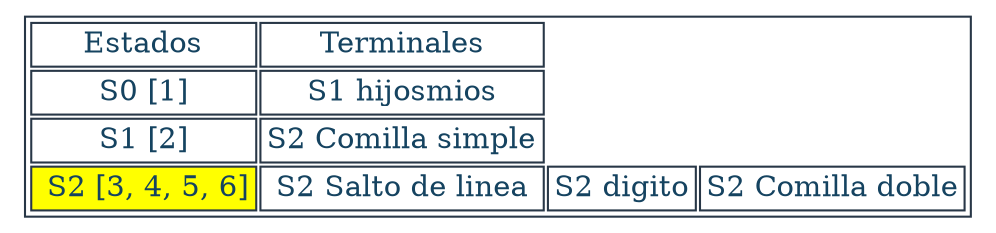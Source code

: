 digraph T {
aHtmlTable [
   shape=plaintext
   color="#283747" fontcolor="#154360" label=<

   <table border='1' cellborder='1'>
   <tr>
      <td>Estados</td>
      <td>Terminales</td>
   </tr><tr><td>S0 [1]</td><td>S1 hijosmios</td></tr><tr><td>S1 [2]</td><td>S2 Comilla simple</td></tr><tr><td bgcolor="yellow"> S2 [3, 4, 5, 6]</td><td>S2 Salto de linea</td><td>S2 digito</td><td>S2 Comilla doble</td></tr></table>

   >]; 

}